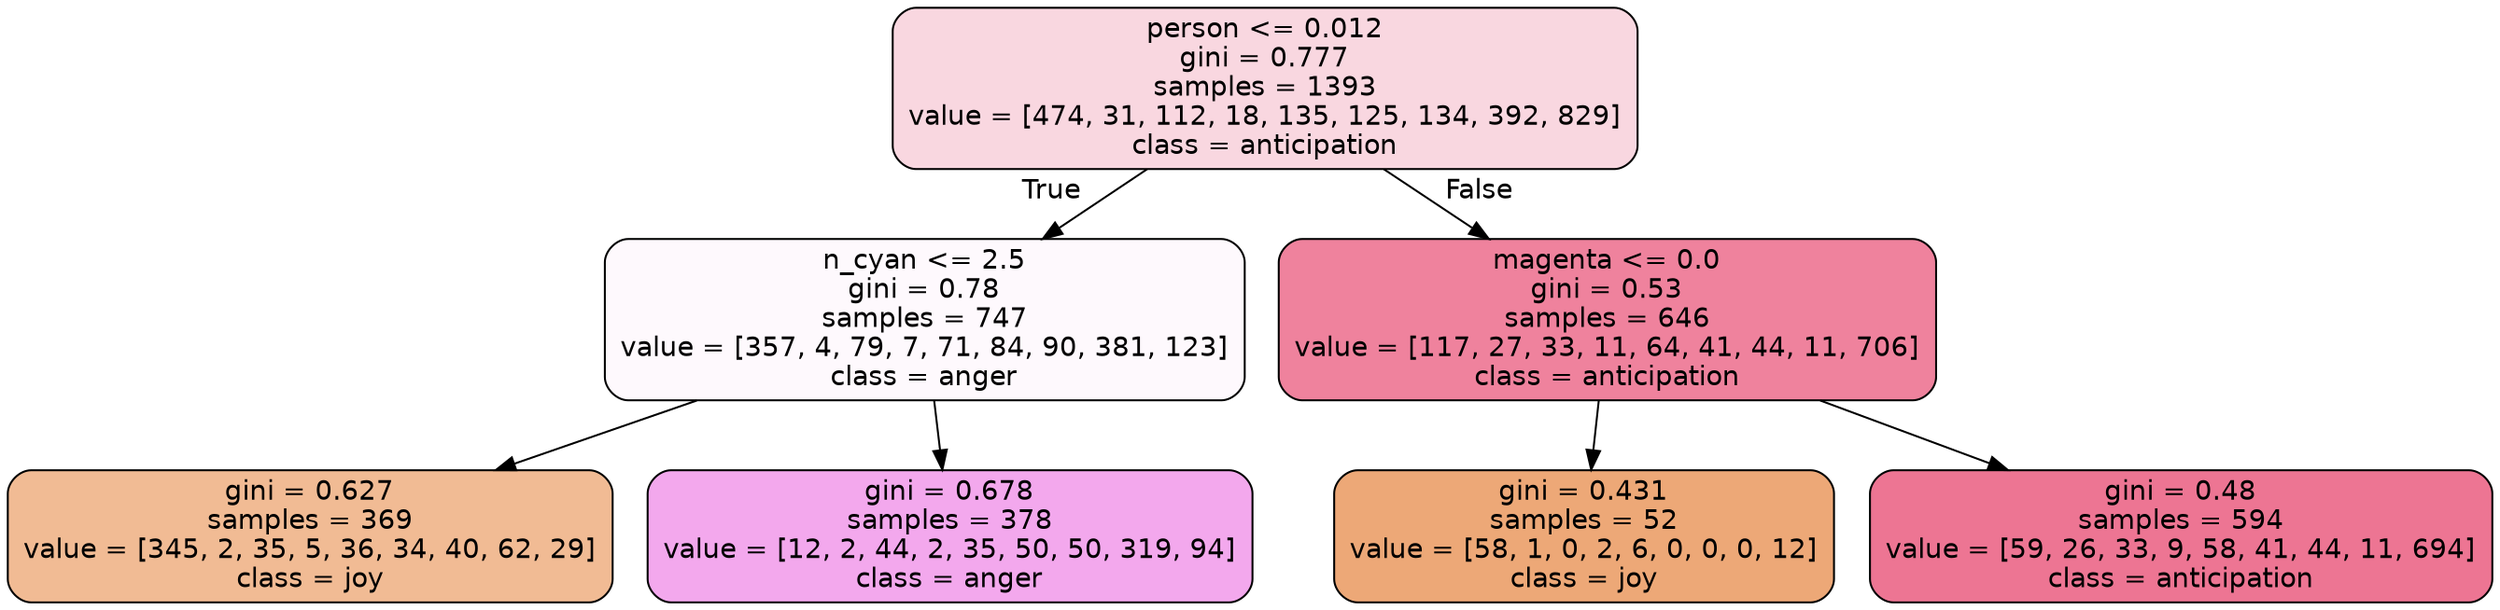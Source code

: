 digraph Tree {
node [shape=box, style="filled, rounded", color="black", fontname=helvetica] ;
edge [fontname=helvetica] ;
0 [label="person <= 0.012\ngini = 0.777\nsamples = 1393\nvalue = [474, 31, 112, 18, 135, 125, 134, 392, 829]\nclass = anticipation", fillcolor="#e5396433"] ;
1 [label="n_cyan <= 2.5\ngini = 0.78\nsamples = 747\nvalue = [357, 4, 79, 7, 71, 84, 90, 381, 123]\nclass = anger", fillcolor="#e539d707"] ;
0 -> 1 [labeldistance=2.5, labelangle=45, headlabel="True"] ;
2 [label="gini = 0.627\nsamples = 369\nvalue = [345, 2, 35, 5, 36, 34, 40, 62, 29]\nclass = joy", fillcolor="#e5813989"] ;
1 -> 2 ;
3 [label="gini = 0.678\nsamples = 378\nvalue = [12, 2, 44, 2, 35, 50, 50, 319, 94]\nclass = anger", fillcolor="#e539d770"] ;
1 -> 3 ;
4 [label="magenta <= 0.0\ngini = 0.53\nsamples = 646\nvalue = [117, 27, 33, 11, 64, 41, 44, 11, 706]\nclass = anticipation", fillcolor="#e53964a0"] ;
0 -> 4 [labeldistance=2.5, labelangle=-45, headlabel="False"] ;
5 [label="gini = 0.431\nsamples = 52\nvalue = [58, 1, 0, 2, 6, 0, 0, 0, 12]\nclass = joy", fillcolor="#e58139af"] ;
4 -> 5 ;
6 [label="gini = 0.48\nsamples = 594\nvalue = [59, 26, 33, 9, 58, 41, 44, 11, 694]\nclass = anticipation", fillcolor="#e53964b1"] ;
4 -> 6 ;
}